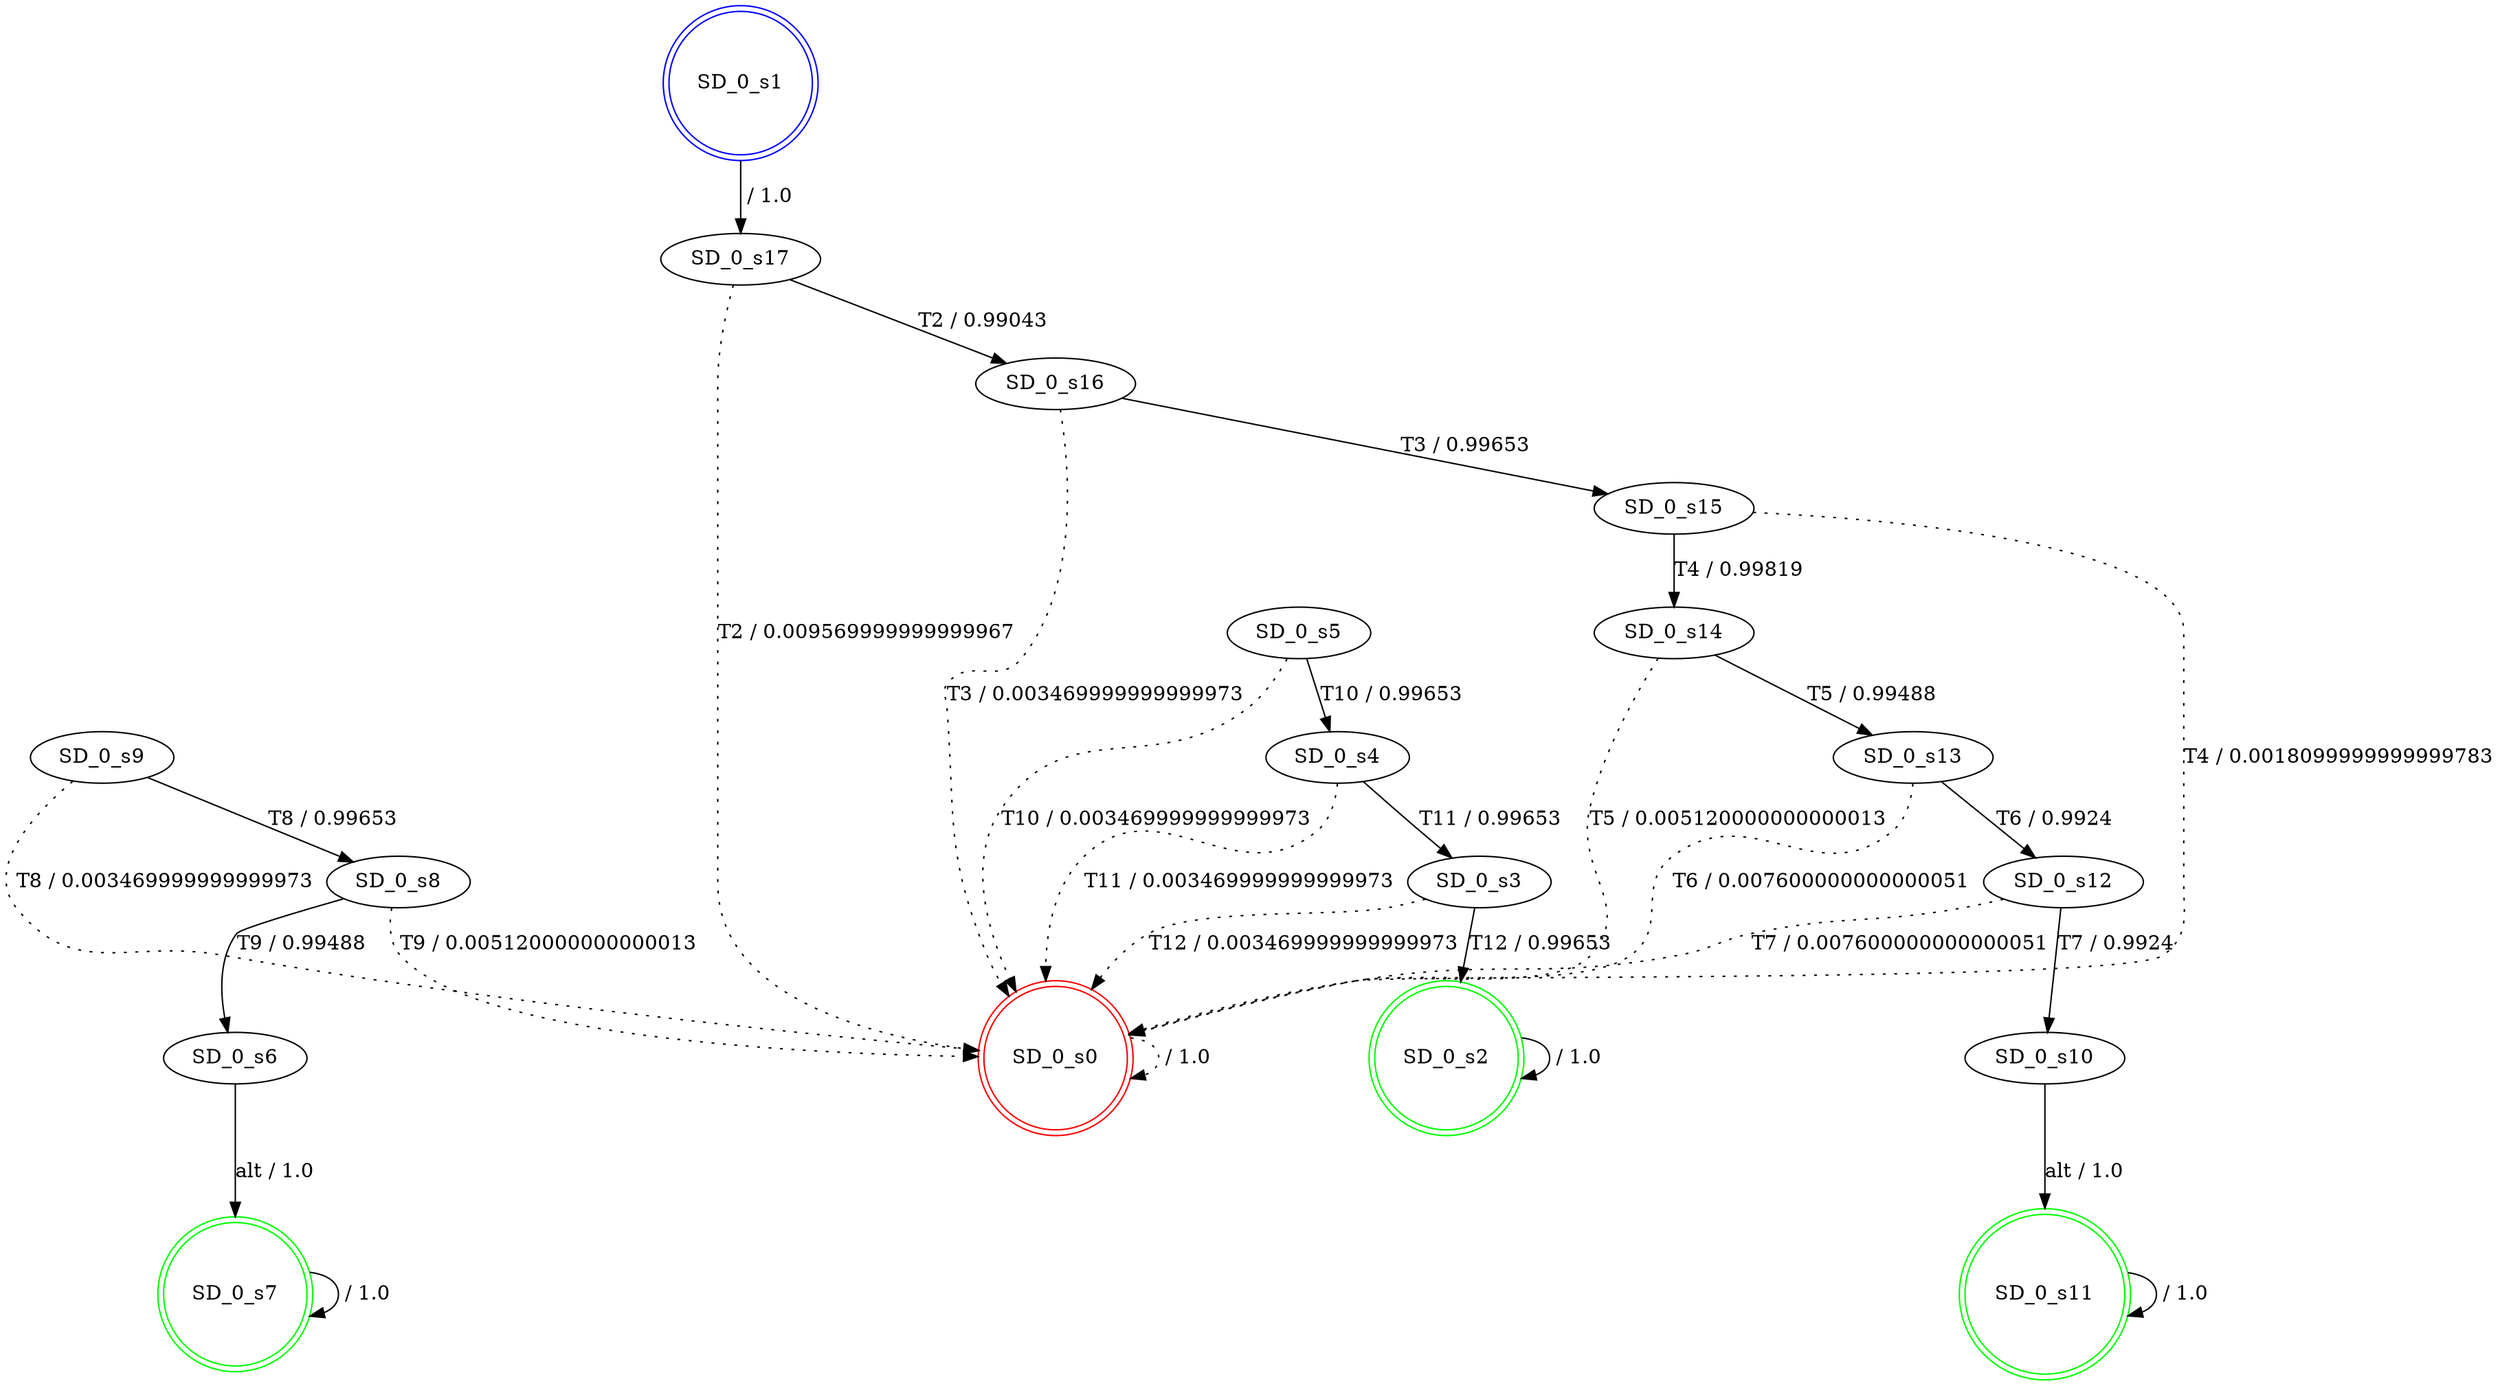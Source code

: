 digraph graphname {
SD_0_s0 [label="SD_0_s0",color=red,shape=doublecircle ];
SD_0_s1 [label="SD_0_s1",color=blue,shape=doublecircle ];
SD_0_s2 [label="SD_0_s2",color=green,shape=doublecircle ];
SD_0_s3 [label="SD_0_s3" ];
SD_0_s4 [label="SD_0_s4" ];
SD_0_s5 [label="SD_0_s5" ];
SD_0_s6 [label="SD_0_s6" ];
SD_0_s7 [label="SD_0_s7",color=green,shape=doublecircle ];
SD_0_s8 [label="SD_0_s8" ];
SD_0_s9 [label="SD_0_s9" ];
SD_0_s10 [label="SD_0_s10" ];
SD_0_s11 [label="SD_0_s11",color=green,shape=doublecircle ];
SD_0_s12 [label="SD_0_s12" ];
SD_0_s13 [label="SD_0_s13" ];
SD_0_s14 [label="SD_0_s14" ];
SD_0_s15 [label="SD_0_s15" ];
SD_0_s16 [label="SD_0_s16" ];
SD_0_s17 [label="SD_0_s17" ];
SD_0_s0 -> SD_0_s0 [label=" / 1.0", style=dotted];
SD_0_s1 -> SD_0_s17 [label=" / 1.0"];
SD_0_s2 -> SD_0_s2 [label=" / 1.0"];
SD_0_s3 -> SD_0_s2 [label="T12 / 0.99653"];
SD_0_s3 -> SD_0_s0 [label="T12 / 0.003469999999999973", style=dotted];
SD_0_s4 -> SD_0_s3 [label="T11 / 0.99653"];
SD_0_s4 -> SD_0_s0 [label="T11 / 0.003469999999999973", style=dotted];
SD_0_s5 -> SD_0_s4 [label="T10 / 0.99653"];
SD_0_s5 -> SD_0_s0 [label="T10 / 0.003469999999999973", style=dotted];
SD_0_s6 -> SD_0_s7 [label="alt / 1.0"];
SD_0_s7 -> SD_0_s7 [label=" / 1.0"];
SD_0_s8 -> SD_0_s6 [label="T9 / 0.99488"];
SD_0_s8 -> SD_0_s0 [label="T9 / 0.005120000000000013", style=dotted];
SD_0_s9 -> SD_0_s8 [label="T8 / 0.99653"];
SD_0_s9 -> SD_0_s0 [label="T8 / 0.003469999999999973", style=dotted];
SD_0_s10 -> SD_0_s11 [label="alt / 1.0"];
SD_0_s11 -> SD_0_s11 [label=" / 1.0"];
SD_0_s12 -> SD_0_s10 [label="T7 / 0.9924"];
SD_0_s12 -> SD_0_s0 [label="T7 / 0.007600000000000051", style=dotted];
SD_0_s13 -> SD_0_s12 [label="T6 / 0.9924"];
SD_0_s13 -> SD_0_s0 [label="T6 / 0.007600000000000051", style=dotted];
SD_0_s14 -> SD_0_s13 [label="T5 / 0.99488"];
SD_0_s14 -> SD_0_s0 [label="T5 / 0.005120000000000013", style=dotted];
SD_0_s15 -> SD_0_s14 [label="T4 / 0.99819"];
SD_0_s15 -> SD_0_s0 [label="T4 / 0.0018099999999999783", style=dotted];
SD_0_s16 -> SD_0_s15 [label="T3 / 0.99653"];
SD_0_s16 -> SD_0_s0 [label="T3 / 0.003469999999999973", style=dotted];
SD_0_s17 -> SD_0_s16 [label="T2 / 0.99043"];
SD_0_s17 -> SD_0_s0 [label="T2 / 0.009569999999999967", style=dotted];
}